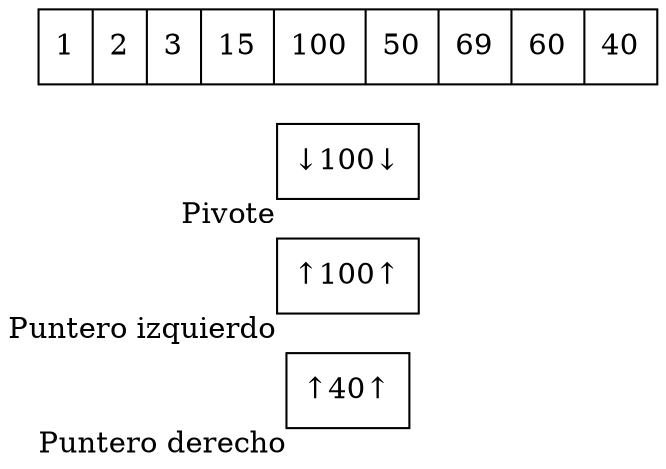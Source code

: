 digraph G{ node [shape = record ];
 rankdir=LR;puntDer[label="↑40↑" xlabel="Puntero derecho" pos = "12,0!"]
puntIzq[label="↑100↑" xlabel="Puntero izquierdo" pos = "8,0!"]
pivote[label="↓100↓" xlabel ="Pivote" pos = "10,2!"]
X[label="{ 1|2|3|15|100|50|69|60|40}" pos = "10,1!" ]}
